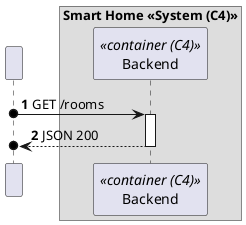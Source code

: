 @startuml
'https://plantuml.com/sequence-diagram
!pragma layout smetana

autonumber

participant " " as HTTP

box "Smart Home <<System (C4)>>"
    participant "Backend" as BE<<container (C4)>>
end box


HTTP o-> BE: GET /rooms
activate BE

BE -->o HTTP: JSON 200
deactivate BE



@enduml